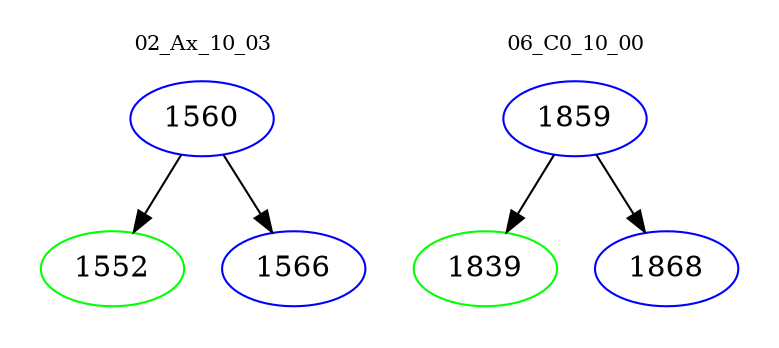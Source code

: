 digraph{
subgraph cluster_0 {
color = white
label = "02_Ax_10_03";
fontsize=10;
T0_1560 [label="1560", color="blue"]
T0_1560 -> T0_1552 [color="black"]
T0_1552 [label="1552", color="green"]
T0_1560 -> T0_1566 [color="black"]
T0_1566 [label="1566", color="blue"]
}
subgraph cluster_1 {
color = white
label = "06_C0_10_00";
fontsize=10;
T1_1859 [label="1859", color="blue"]
T1_1859 -> T1_1839 [color="black"]
T1_1839 [label="1839", color="green"]
T1_1859 -> T1_1868 [color="black"]
T1_1868 [label="1868", color="blue"]
}
}
